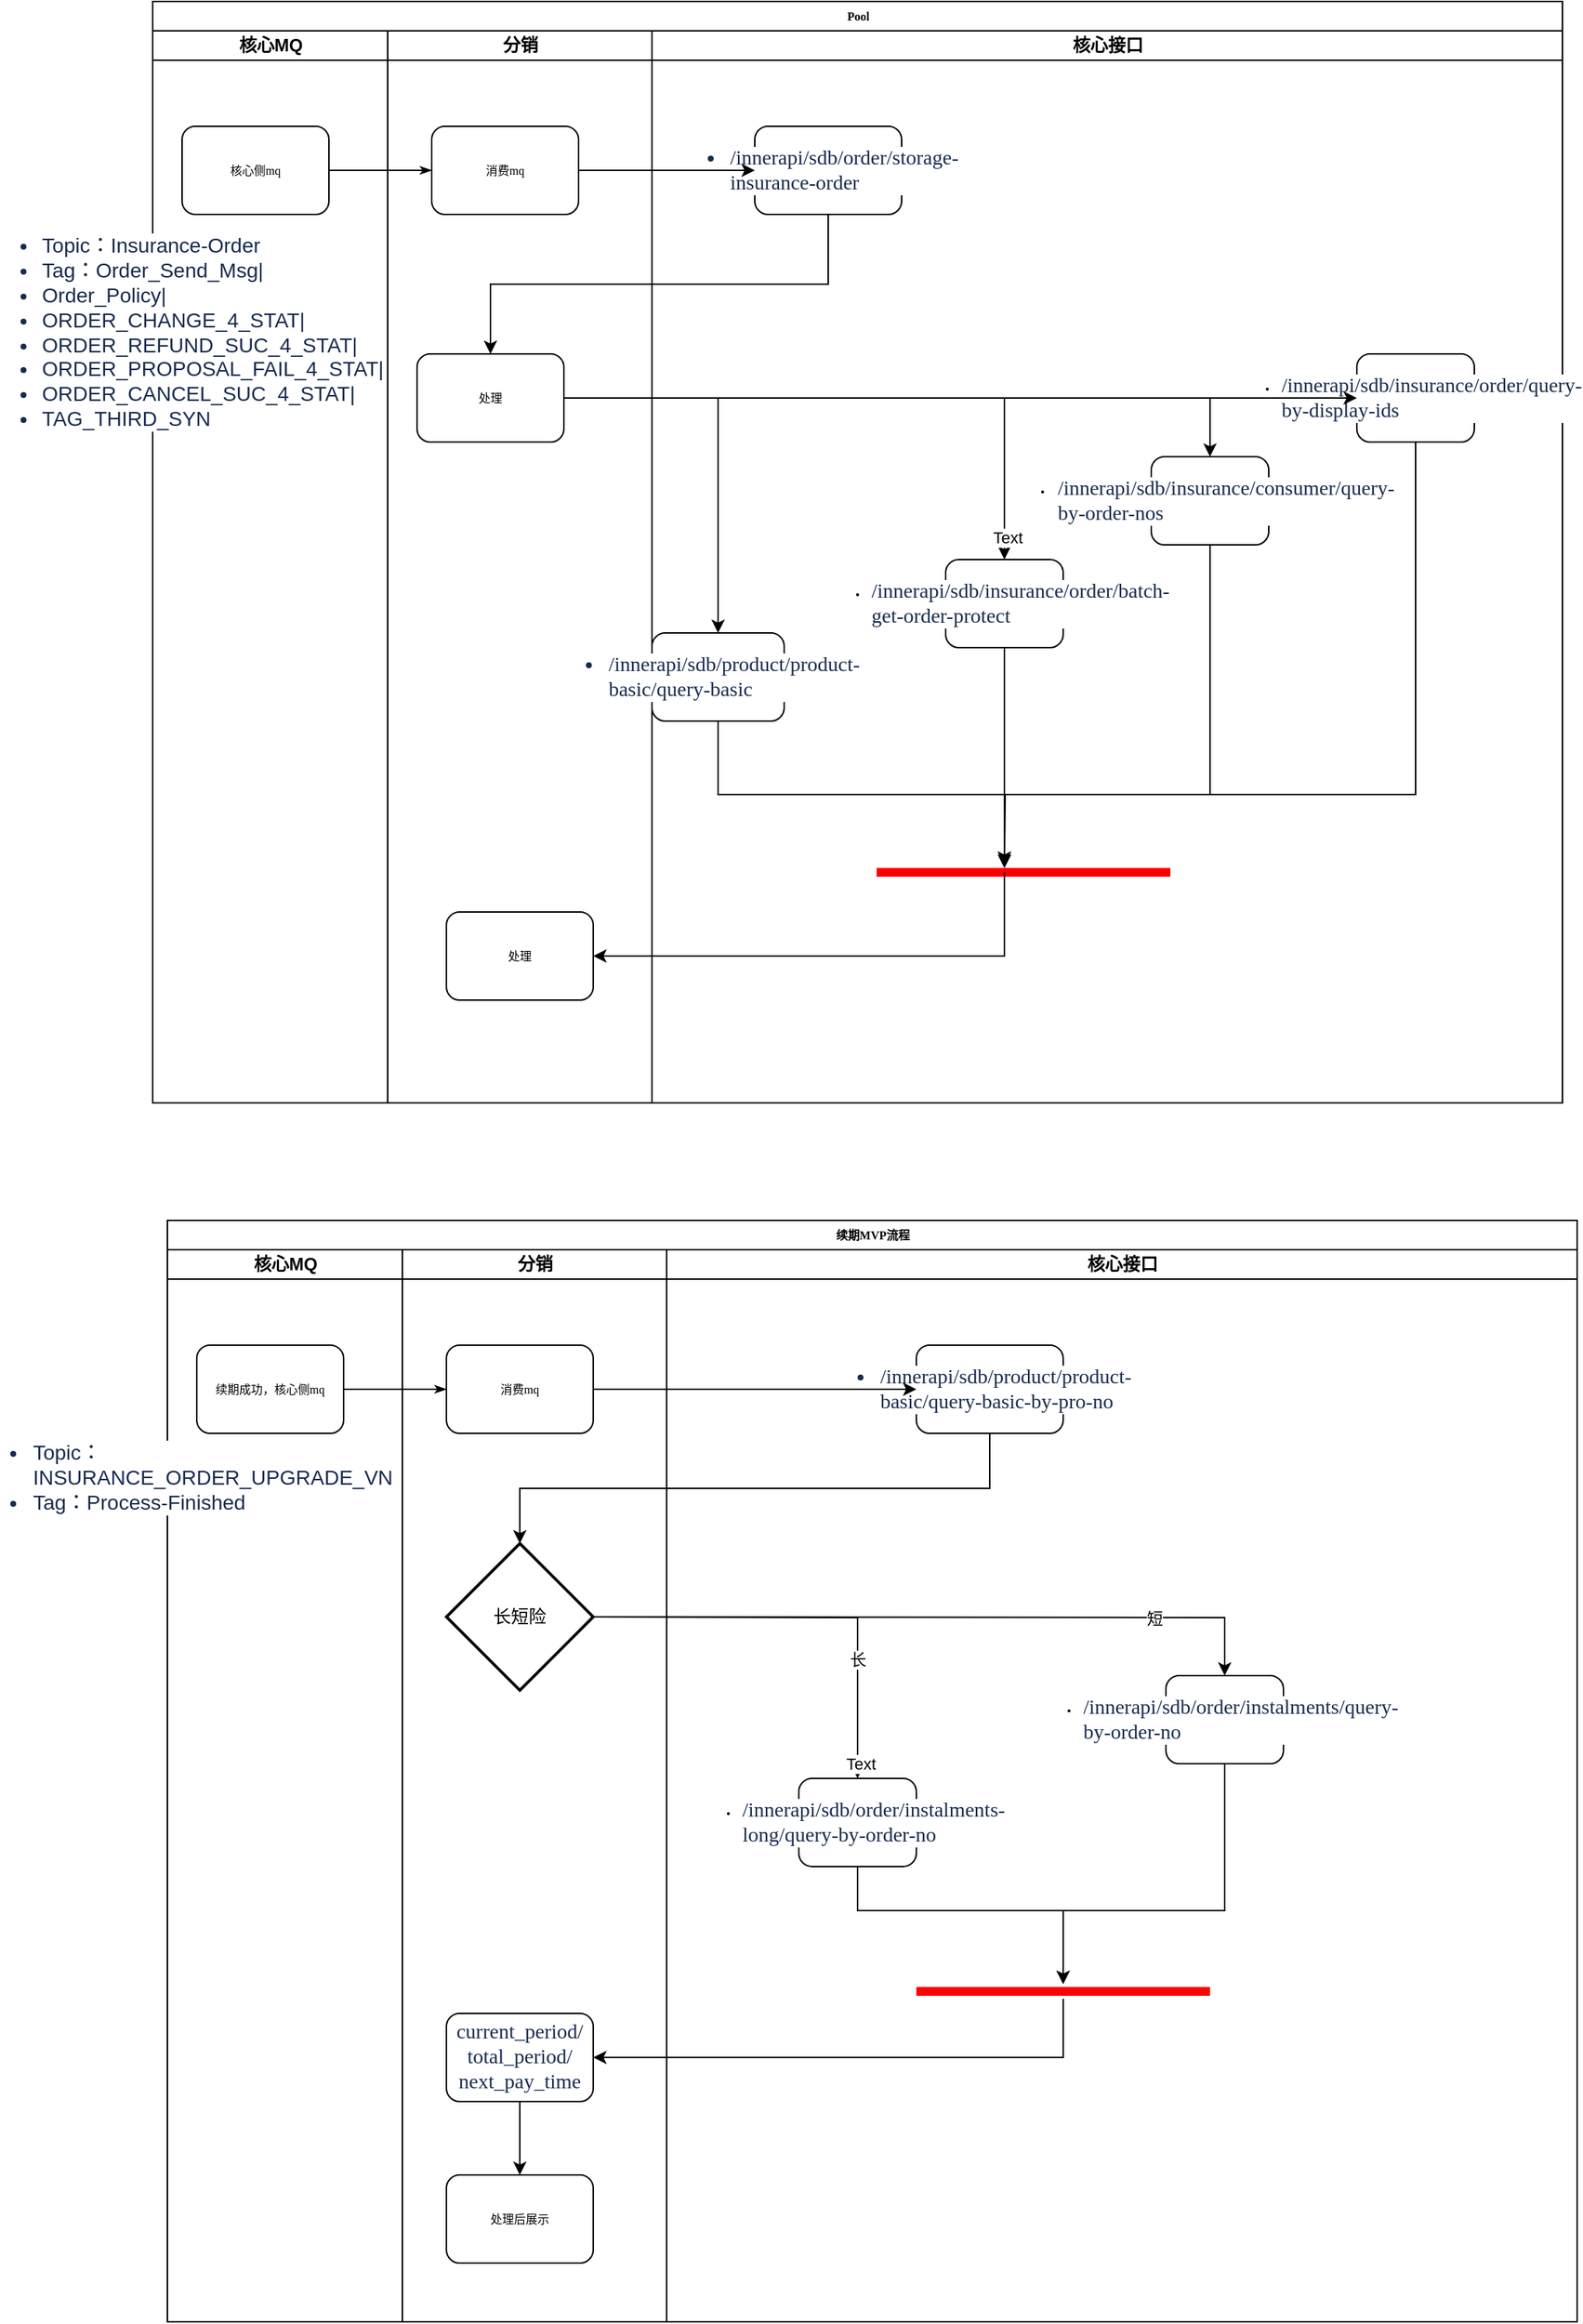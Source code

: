 <mxfile version="14.0.0" type="github">
  <diagram name="Page-1" id="74e2e168-ea6b-b213-b513-2b3c1d86103e">
    <mxGraphModel dx="1186" dy="796" grid="1" gridSize="10" guides="1" tooltips="1" connect="1" arrows="1" fold="1" page="1" pageScale="1" pageWidth="4681" pageHeight="3300" background="#ffffff" math="0" shadow="0">
      <root>
        <mxCell id="0" />
        <mxCell id="1" parent="0" />
        <mxCell id="77e6c97f196da883-1" value="Pool" style="swimlane;html=1;childLayout=stackLayout;startSize=20;rounded=0;shadow=0;labelBackgroundColor=none;strokeWidth=1;fontFamily=Verdana;fontSize=8;align=center;" parent="1" vertex="1">
          <mxGeometry x="110" y="30" width="960" height="750" as="geometry" />
        </mxCell>
        <mxCell id="77e6c97f196da883-26" style="edgeStyle=orthogonalEdgeStyle;rounded=1;html=1;labelBackgroundColor=none;startArrow=none;startFill=0;startSize=5;endArrow=classicThin;endFill=1;endSize=5;jettySize=auto;orthogonalLoop=1;strokeWidth=1;fontFamily=Verdana;fontSize=8" parent="77e6c97f196da883-1" source="77e6c97f196da883-8" target="77e6c97f196da883-11" edge="1">
          <mxGeometry relative="1" as="geometry" />
        </mxCell>
        <mxCell id="77e6c97f196da883-2" value="核心MQ" style="swimlane;html=1;startSize=20;" parent="77e6c97f196da883-1" vertex="1">
          <mxGeometry y="20" width="160" height="730" as="geometry" />
        </mxCell>
        <mxCell id="77e6c97f196da883-8" value="核心侧mq" style="rounded=1;whiteSpace=wrap;html=1;shadow=0;labelBackgroundColor=none;strokeWidth=1;fontFamily=Verdana;fontSize=8;align=center;" parent="77e6c97f196da883-2" vertex="1">
          <mxGeometry x="20" y="65" width="100" height="60" as="geometry" />
        </mxCell>
        <mxCell id="O-l_sm4ZfwvqnB8lSbnm-1" value="&lt;ul style=&quot;margin: 0px ; padding-left: 22px ; color: rgb(23 , 43 , 77) ; font-family: , , &amp;#34;segoe ui&amp;#34; , &amp;#34;roboto&amp;#34; , &amp;#34;oxygen&amp;#34; , &amp;#34;ubuntu&amp;#34; , &amp;#34;fira sans&amp;#34; , &amp;#34;droid sans&amp;#34; , &amp;#34;helvetica neue&amp;#34; , sans-serif ; font-size: 14px ; text-align: left ; background-color: rgb(255 , 255 , 255)&quot;&gt;&lt;li&gt;Topic：Insurance-Order&lt;/li&gt;&lt;li&gt;Tag：Order_Send_Msg|&lt;/li&gt;&lt;li&gt;Order_Policy|&lt;/li&gt;&lt;li&gt;ORDER_CHANGE_4_STAT|&lt;/li&gt;&lt;li&gt;ORDER_REFUND_SUC_4_STAT|&lt;/li&gt;&lt;li&gt;ORDER_PROPOSAL_FAIL_4_STAT|&lt;/li&gt;&lt;li&gt;ORDER_CANCEL_SUC_4_STAT|&lt;/li&gt;&lt;li&gt;TAG_THIRD_SYN&lt;/li&gt;&lt;/ul&gt;" style="text;html=1;strokeColor=none;fillColor=none;align=center;verticalAlign=middle;whiteSpace=wrap;rounded=0;" vertex="1" parent="77e6c97f196da883-2">
          <mxGeometry x="10" y="180" width="40" height="50" as="geometry" />
        </mxCell>
        <mxCell id="77e6c97f196da883-3" value="分销" style="swimlane;html=1;startSize=20;" parent="77e6c97f196da883-1" vertex="1">
          <mxGeometry x="160" y="20" width="180" height="730" as="geometry" />
        </mxCell>
        <mxCell id="77e6c97f196da883-11" value="消费mq" style="rounded=1;whiteSpace=wrap;html=1;shadow=0;labelBackgroundColor=none;strokeWidth=1;fontFamily=Verdana;fontSize=8;align=center;" parent="77e6c97f196da883-3" vertex="1">
          <mxGeometry x="30" y="65" width="100" height="60" as="geometry" />
        </mxCell>
        <mxCell id="O-l_sm4ZfwvqnB8lSbnm-6" value="处理" style="rounded=1;whiteSpace=wrap;html=1;shadow=0;labelBackgroundColor=none;strokeWidth=1;fontFamily=Verdana;fontSize=8;align=center;" vertex="1" parent="77e6c97f196da883-3">
          <mxGeometry x="20" y="220" width="100" height="60" as="geometry" />
        </mxCell>
        <mxCell id="77e6c97f196da883-10" value="处理" style="rounded=1;whiteSpace=wrap;html=1;shadow=0;labelBackgroundColor=none;strokeWidth=1;fontFamily=Verdana;fontSize=8;align=center;" parent="77e6c97f196da883-3" vertex="1">
          <mxGeometry x="40" y="600" width="100" height="60" as="geometry" />
        </mxCell>
        <mxCell id="SKACs1SVIkFcnYXAgBuO-1" value="核心接口" style="swimlane;html=1;startSize=20;" parent="77e6c97f196da883-1" vertex="1">
          <mxGeometry x="340" y="20" width="620" height="730" as="geometry" />
        </mxCell>
        <mxCell id="SKACs1SVIkFcnYXAgBuO-2" value="&lt;ul style=&quot;text-align: left ; margin: 0px ; padding-left: 22px ; color: rgb(23 , 43 , 77) ; font-family: , , &amp;#34;segoe ui&amp;#34; , &amp;#34;roboto&amp;#34; , &amp;#34;oxygen&amp;#34; , &amp;#34;ubuntu&amp;#34; , &amp;#34;fira sans&amp;#34; , &amp;#34;droid sans&amp;#34; , &amp;#34;helvetica neue&amp;#34; , sans-serif ; font-size: 14px ; background-color: rgb(255 , 255 , 255)&quot;&gt;&lt;li&gt;/innerapi/sdb/order/storage-insurance-order&lt;/li&gt;&lt;/ul&gt;" style="rounded=1;whiteSpace=wrap;html=1;shadow=0;labelBackgroundColor=none;strokeWidth=1;fontFamily=Verdana;fontSize=8;align=center;" parent="SKACs1SVIkFcnYXAgBuO-1" vertex="1">
          <mxGeometry x="70" y="65" width="100" height="60" as="geometry" />
        </mxCell>
        <mxCell id="O-l_sm4ZfwvqnB8lSbnm-11" value="&lt;ul style=&quot;text-align: left ; margin: 0px ; padding-left: 22px ; background-color: rgb(255 , 255 , 255)&quot;&gt;&lt;li&gt;&lt;span style=&quot;font-size: 14px ; color: rgb(23 , 43 , 77)&quot;&gt;/innerapi/sdb/insurance/order/query-by-display-ids&lt;/span&gt;&lt;br&gt;&lt;/li&gt;&lt;/ul&gt;" style="rounded=1;whiteSpace=wrap;html=1;shadow=0;labelBackgroundColor=none;strokeWidth=1;fontFamily=Verdana;fontSize=8;align=center;" vertex="1" parent="SKACs1SVIkFcnYXAgBuO-1">
          <mxGeometry x="480" y="220" width="80" height="60" as="geometry" />
        </mxCell>
        <mxCell id="O-l_sm4ZfwvqnB8lSbnm-80" style="edgeStyle=orthogonalEdgeStyle;rounded=0;orthogonalLoop=1;jettySize=auto;html=1;exitX=0.5;exitY=1;exitDx=0;exitDy=0;" edge="1" parent="SKACs1SVIkFcnYXAgBuO-1" source="O-l_sm4ZfwvqnB8lSbnm-27" target="O-l_sm4ZfwvqnB8lSbnm-71">
          <mxGeometry relative="1" as="geometry">
            <Array as="points">
              <mxPoint x="380" y="520" />
              <mxPoint x="240" y="520" />
            </Array>
          </mxGeometry>
        </mxCell>
        <mxCell id="O-l_sm4ZfwvqnB8lSbnm-27" value="&lt;ul style=&quot;text-align: left ; margin: 0px ; padding-left: 22px ; background-color: rgb(255 , 255 , 255)&quot;&gt;&lt;li&gt;&lt;span style=&quot;font-size: 14px ; color: rgb(23 , 43 , 77)&quot;&gt;/innerapi/sdb/insurance/consumer/query-by-order-nos&lt;/span&gt;&lt;/li&gt;&lt;/ul&gt;" style="rounded=1;whiteSpace=wrap;html=1;shadow=0;labelBackgroundColor=none;strokeWidth=1;fontFamily=Verdana;fontSize=8;align=center;" vertex="1" parent="SKACs1SVIkFcnYXAgBuO-1">
          <mxGeometry x="340" y="290" width="80" height="60" as="geometry" />
        </mxCell>
        <mxCell id="O-l_sm4ZfwvqnB8lSbnm-78" style="edgeStyle=orthogonalEdgeStyle;rounded=0;orthogonalLoop=1;jettySize=auto;html=1;exitX=0.5;exitY=1;exitDx=0;exitDy=0;" edge="1" parent="SKACs1SVIkFcnYXAgBuO-1" source="O-l_sm4ZfwvqnB8lSbnm-44">
          <mxGeometry relative="1" as="geometry">
            <mxPoint x="240" y="570" as="targetPoint" />
          </mxGeometry>
        </mxCell>
        <mxCell id="O-l_sm4ZfwvqnB8lSbnm-44" value="&lt;ul style=&quot;text-align: left ; margin: 0px ; padding-left: 22px ; color: rgb(23 , 43 , 77) ; font-family: , , &amp;#34;segoe ui&amp;#34; , &amp;#34;roboto&amp;#34; , &amp;#34;oxygen&amp;#34; , &amp;#34;ubuntu&amp;#34; , &amp;#34;fira sans&amp;#34; , &amp;#34;droid sans&amp;#34; , &amp;#34;helvetica neue&amp;#34; , sans-serif ; font-size: 14px ; background-color: rgb(255 , 255 , 255)&quot;&gt;&lt;li&gt;/innerapi/sdb/product/product-basic/query-basic&lt;/li&gt;&lt;/ul&gt;" style="rounded=1;whiteSpace=wrap;html=1;shadow=0;labelBackgroundColor=none;strokeWidth=1;fontFamily=Verdana;fontSize=8;align=center;" vertex="1" parent="SKACs1SVIkFcnYXAgBuO-1">
          <mxGeometry y="410" width="90" height="60" as="geometry" />
        </mxCell>
        <mxCell id="O-l_sm4ZfwvqnB8lSbnm-63" value="&lt;ul style=&quot;text-align: left ; margin: 0px ; padding-left: 22px ; background-color: rgb(255 , 255 , 255)&quot;&gt;&lt;li&gt;&lt;span style=&quot;font-size: 14px ; color: rgb(23 , 43 , 77)&quot;&gt;/innerapi/sdb/insurance/order/batch-get-order-protect&lt;/span&gt;&lt;/li&gt;&lt;/ul&gt;" style="rounded=1;whiteSpace=wrap;html=1;shadow=0;labelBackgroundColor=none;strokeWidth=1;fontFamily=Verdana;fontSize=8;align=center;" vertex="1" parent="SKACs1SVIkFcnYXAgBuO-1">
          <mxGeometry x="200" y="360" width="80" height="60" as="geometry" />
        </mxCell>
        <mxCell id="O-l_sm4ZfwvqnB8lSbnm-71" value="" style="shape=line;html=1;strokeWidth=6;strokeColor=#ff0000;" vertex="1" parent="SKACs1SVIkFcnYXAgBuO-1">
          <mxGeometry x="153" y="568" width="200" height="10" as="geometry" />
        </mxCell>
        <mxCell id="O-l_sm4ZfwvqnB8lSbnm-79" style="edgeStyle=orthogonalEdgeStyle;rounded=0;orthogonalLoop=1;jettySize=auto;html=1;exitX=0.5;exitY=1;exitDx=0;exitDy=0;" edge="1" parent="SKACs1SVIkFcnYXAgBuO-1" source="O-l_sm4ZfwvqnB8lSbnm-63" target="O-l_sm4ZfwvqnB8lSbnm-71">
          <mxGeometry relative="1" as="geometry">
            <mxPoint x="270" y="540" as="targetPoint" />
            <Array as="points">
              <mxPoint x="240" y="550" />
              <mxPoint x="240" y="550" />
            </Array>
          </mxGeometry>
        </mxCell>
        <mxCell id="O-l_sm4ZfwvqnB8lSbnm-7" style="edgeStyle=orthogonalEdgeStyle;rounded=0;orthogonalLoop=1;jettySize=auto;html=1;" edge="1" parent="77e6c97f196da883-1" source="77e6c97f196da883-11" target="SKACs1SVIkFcnYXAgBuO-2">
          <mxGeometry relative="1" as="geometry" />
        </mxCell>
        <mxCell id="O-l_sm4ZfwvqnB8lSbnm-10" style="edgeStyle=orthogonalEdgeStyle;rounded=0;orthogonalLoop=1;jettySize=auto;html=1;exitX=0.5;exitY=1;exitDx=0;exitDy=0;" edge="1" parent="77e6c97f196da883-1" source="SKACs1SVIkFcnYXAgBuO-2" target="O-l_sm4ZfwvqnB8lSbnm-6">
          <mxGeometry relative="1" as="geometry" />
        </mxCell>
        <mxCell id="O-l_sm4ZfwvqnB8lSbnm-66" style="edgeStyle=orthogonalEdgeStyle;rounded=0;orthogonalLoop=1;jettySize=auto;html=1;" edge="1" parent="77e6c97f196da883-1" source="O-l_sm4ZfwvqnB8lSbnm-6" target="O-l_sm4ZfwvqnB8lSbnm-11">
          <mxGeometry relative="1" as="geometry" />
        </mxCell>
        <mxCell id="O-l_sm4ZfwvqnB8lSbnm-72" style="edgeStyle=orthogonalEdgeStyle;rounded=0;orthogonalLoop=1;jettySize=auto;html=1;" edge="1" parent="77e6c97f196da883-1" source="O-l_sm4ZfwvqnB8lSbnm-6" target="O-l_sm4ZfwvqnB8lSbnm-27">
          <mxGeometry relative="1" as="geometry" />
        </mxCell>
        <mxCell id="O-l_sm4ZfwvqnB8lSbnm-73" style="edgeStyle=orthogonalEdgeStyle;rounded=0;orthogonalLoop=1;jettySize=auto;html=1;entryX=0.5;entryY=0;entryDx=0;entryDy=0;" edge="1" parent="77e6c97f196da883-1" source="O-l_sm4ZfwvqnB8lSbnm-6" target="O-l_sm4ZfwvqnB8lSbnm-44">
          <mxGeometry relative="1" as="geometry" />
        </mxCell>
        <mxCell id="O-l_sm4ZfwvqnB8lSbnm-75" style="edgeStyle=orthogonalEdgeStyle;rounded=0;orthogonalLoop=1;jettySize=auto;html=1;exitX=1;exitY=0.5;exitDx=0;exitDy=0;" edge="1" parent="77e6c97f196da883-1" source="O-l_sm4ZfwvqnB8lSbnm-6" target="O-l_sm4ZfwvqnB8lSbnm-63">
          <mxGeometry relative="1" as="geometry" />
        </mxCell>
        <mxCell id="O-l_sm4ZfwvqnB8lSbnm-84" value="Text" style="edgeLabel;html=1;align=center;verticalAlign=middle;resizable=0;points=[];" vertex="1" connectable="0" parent="O-l_sm4ZfwvqnB8lSbnm-75">
          <mxGeometry x="0.927" y="2" relative="1" as="geometry">
            <mxPoint as="offset" />
          </mxGeometry>
        </mxCell>
        <mxCell id="O-l_sm4ZfwvqnB8lSbnm-83" style="edgeStyle=orthogonalEdgeStyle;rounded=0;orthogonalLoop=1;jettySize=auto;html=1;entryX=1;entryY=0.5;entryDx=0;entryDy=0;exitX=0.435;exitY=0.5;exitDx=0;exitDy=0;exitPerimeter=0;" edge="1" parent="77e6c97f196da883-1" source="O-l_sm4ZfwvqnB8lSbnm-71" target="77e6c97f196da883-10">
          <mxGeometry relative="1" as="geometry">
            <Array as="points">
              <mxPoint x="580" y="650" />
            </Array>
          </mxGeometry>
        </mxCell>
        <mxCell id="O-l_sm4ZfwvqnB8lSbnm-81" style="edgeStyle=orthogonalEdgeStyle;rounded=0;orthogonalLoop=1;jettySize=auto;html=1;exitX=0.5;exitY=1;exitDx=0;exitDy=0;" edge="1" parent="1" source="O-l_sm4ZfwvqnB8lSbnm-11">
          <mxGeometry relative="1" as="geometry">
            <mxPoint x="690" y="620" as="targetPoint" />
            <Array as="points">
              <mxPoint x="970" y="570" />
              <mxPoint x="690" y="570" />
              <mxPoint x="690" y="620" />
            </Array>
          </mxGeometry>
        </mxCell>
        <mxCell id="O-l_sm4ZfwvqnB8lSbnm-85" value="续期MVP流程" style="swimlane;html=1;childLayout=stackLayout;startSize=20;rounded=0;shadow=0;labelBackgroundColor=none;strokeWidth=1;fontFamily=Verdana;fontSize=8;align=center;" vertex="1" parent="1">
          <mxGeometry x="120" y="860" width="960" height="750" as="geometry" />
        </mxCell>
        <mxCell id="O-l_sm4ZfwvqnB8lSbnm-86" style="edgeStyle=orthogonalEdgeStyle;rounded=1;html=1;labelBackgroundColor=none;startArrow=none;startFill=0;startSize=5;endArrow=classicThin;endFill=1;endSize=5;jettySize=auto;orthogonalLoop=1;strokeWidth=1;fontFamily=Verdana;fontSize=8" edge="1" parent="O-l_sm4ZfwvqnB8lSbnm-85" source="O-l_sm4ZfwvqnB8lSbnm-88" target="O-l_sm4ZfwvqnB8lSbnm-91">
          <mxGeometry relative="1" as="geometry" />
        </mxCell>
        <mxCell id="O-l_sm4ZfwvqnB8lSbnm-87" value="核心MQ" style="swimlane;html=1;startSize=20;" vertex="1" parent="O-l_sm4ZfwvqnB8lSbnm-85">
          <mxGeometry y="20" width="160" height="730" as="geometry" />
        </mxCell>
        <mxCell id="O-l_sm4ZfwvqnB8lSbnm-88" value="续期成功，核心侧mq" style="rounded=1;whiteSpace=wrap;html=1;shadow=0;labelBackgroundColor=none;strokeWidth=1;fontFamily=Verdana;fontSize=8;align=center;" vertex="1" parent="O-l_sm4ZfwvqnB8lSbnm-87">
          <mxGeometry x="20" y="65" width="100" height="60" as="geometry" />
        </mxCell>
        <mxCell id="O-l_sm4ZfwvqnB8lSbnm-89" value="&lt;ul style=&quot;margin: 0px ; padding-left: 22px ; color: rgb(23 , 43 , 77) ; font-family: , , &amp;#34;segoe ui&amp;#34; , &amp;#34;roboto&amp;#34; , &amp;#34;oxygen&amp;#34; , &amp;#34;ubuntu&amp;#34; , &amp;#34;fira sans&amp;#34; , &amp;#34;droid sans&amp;#34; , &amp;#34;helvetica neue&amp;#34; , sans-serif ; font-size: 14px ; text-align: left ; background-color: rgb(255 , 255 , 255)&quot;&gt;&lt;li&gt;Topic：INSURANCE_ORDER_UPGRADE_VN&lt;/li&gt;&lt;li&gt;Tag：Process-Finished&lt;/li&gt;&lt;/ul&gt;" style="text;html=1;strokeColor=none;fillColor=none;align=center;verticalAlign=middle;whiteSpace=wrap;rounded=0;" vertex="1" parent="O-l_sm4ZfwvqnB8lSbnm-87">
          <mxGeometry y="130" width="40" height="50" as="geometry" />
        </mxCell>
        <mxCell id="O-l_sm4ZfwvqnB8lSbnm-90" value="分销" style="swimlane;html=1;startSize=20;" vertex="1" parent="O-l_sm4ZfwvqnB8lSbnm-85">
          <mxGeometry x="160" y="20" width="180" height="730" as="geometry" />
        </mxCell>
        <mxCell id="O-l_sm4ZfwvqnB8lSbnm-91" value="消费mq" style="rounded=1;whiteSpace=wrap;html=1;shadow=0;labelBackgroundColor=none;strokeWidth=1;fontFamily=Verdana;fontSize=8;align=center;" vertex="1" parent="O-l_sm4ZfwvqnB8lSbnm-90">
          <mxGeometry x="30" y="65" width="100" height="60" as="geometry" />
        </mxCell>
        <mxCell id="O-l_sm4ZfwvqnB8lSbnm-118" style="edgeStyle=orthogonalEdgeStyle;rounded=0;orthogonalLoop=1;jettySize=auto;html=1;exitX=0.5;exitY=1;exitDx=0;exitDy=0;entryX=0.5;entryY=0;entryDx=0;entryDy=0;" edge="1" parent="O-l_sm4ZfwvqnB8lSbnm-90" source="O-l_sm4ZfwvqnB8lSbnm-93" target="O-l_sm4ZfwvqnB8lSbnm-117">
          <mxGeometry relative="1" as="geometry" />
        </mxCell>
        <mxCell id="O-l_sm4ZfwvqnB8lSbnm-93" value="&lt;span style=&quot;color: rgb(23 , 43 , 77) ; font-family: , , &amp;#34;segoe ui&amp;#34; , &amp;#34;roboto&amp;#34; , &amp;#34;oxygen&amp;#34; , &amp;#34;ubuntu&amp;#34; , &amp;#34;fira sans&amp;#34; , &amp;#34;droid sans&amp;#34; , &amp;#34;helvetica neue&amp;#34; , sans-serif ; font-size: 14px ; text-align: left ; background-color: rgb(255 , 255 , 255)&quot;&gt;current_period/&lt;br&gt;total_period/&lt;br&gt;next_pay_time&lt;br&gt;&lt;/span&gt;" style="rounded=1;whiteSpace=wrap;html=1;shadow=0;labelBackgroundColor=none;strokeWidth=1;fontFamily=Verdana;fontSize=8;align=center;" vertex="1" parent="O-l_sm4ZfwvqnB8lSbnm-90">
          <mxGeometry x="30" y="520" width="100" height="60" as="geometry" />
        </mxCell>
        <mxCell id="O-l_sm4ZfwvqnB8lSbnm-113" value="长短险" style="strokeWidth=2;html=1;shape=mxgraph.flowchart.decision;whiteSpace=wrap;" vertex="1" parent="O-l_sm4ZfwvqnB8lSbnm-90">
          <mxGeometry x="30" y="200" width="100" height="100" as="geometry" />
        </mxCell>
        <mxCell id="O-l_sm4ZfwvqnB8lSbnm-117" value="处理后展示" style="rounded=1;whiteSpace=wrap;html=1;shadow=0;labelBackgroundColor=none;strokeWidth=1;fontFamily=Verdana;fontSize=8;align=center;" vertex="1" parent="O-l_sm4ZfwvqnB8lSbnm-90">
          <mxGeometry x="30" y="630" width="100" height="60" as="geometry" />
        </mxCell>
        <mxCell id="O-l_sm4ZfwvqnB8lSbnm-94" value="核心接口" style="swimlane;html=1;startSize=20;" vertex="1" parent="O-l_sm4ZfwvqnB8lSbnm-85">
          <mxGeometry x="340" y="20" width="620" height="730" as="geometry" />
        </mxCell>
        <mxCell id="O-l_sm4ZfwvqnB8lSbnm-95" value="&lt;ul style=&quot;text-align: left ; margin: 0px ; padding-left: 22px ; color: rgb(23 , 43 , 77) ; font-family: , , &amp;#34;segoe ui&amp;#34; , &amp;#34;roboto&amp;#34; , &amp;#34;oxygen&amp;#34; , &amp;#34;ubuntu&amp;#34; , &amp;#34;fira sans&amp;#34; , &amp;#34;droid sans&amp;#34; , &amp;#34;helvetica neue&amp;#34; , sans-serif ; font-size: 14px ; background-color: rgb(255 , 255 , 255)&quot;&gt;&lt;li&gt;&lt;span style=&quot;font-family: , , &amp;#34;segoe ui&amp;#34; , &amp;#34;roboto&amp;#34; , &amp;#34;oxygen&amp;#34; , &amp;#34;ubuntu&amp;#34; , &amp;#34;fira sans&amp;#34; , &amp;#34;droid sans&amp;#34; , &amp;#34;helvetica neue&amp;#34; , sans-serif&quot;&gt;/innerapi/sdb/product/product-basic/query-basic-by-pro-no&lt;/span&gt;&lt;br&gt;&lt;/li&gt;&lt;/ul&gt;" style="rounded=1;whiteSpace=wrap;html=1;shadow=0;labelBackgroundColor=none;strokeWidth=1;fontFamily=Verdana;fontSize=8;align=center;" vertex="1" parent="O-l_sm4ZfwvqnB8lSbnm-94">
          <mxGeometry x="170" y="65" width="100" height="60" as="geometry" />
        </mxCell>
        <mxCell id="O-l_sm4ZfwvqnB8lSbnm-97" style="edgeStyle=orthogonalEdgeStyle;rounded=0;orthogonalLoop=1;jettySize=auto;html=1;exitX=0.5;exitY=1;exitDx=0;exitDy=0;" edge="1" parent="O-l_sm4ZfwvqnB8lSbnm-94" source="O-l_sm4ZfwvqnB8lSbnm-98" target="O-l_sm4ZfwvqnB8lSbnm-102">
          <mxGeometry relative="1" as="geometry">
            <Array as="points">
              <mxPoint x="380" y="450" />
              <mxPoint x="270" y="450" />
            </Array>
          </mxGeometry>
        </mxCell>
        <mxCell id="O-l_sm4ZfwvqnB8lSbnm-98" value="&lt;ul style=&quot;text-align: left ; margin: 0px ; padding-left: 22px ; background-color: rgb(255 , 255 , 255)&quot;&gt;&lt;li&gt;&lt;span style=&quot;color: rgb(23 , 43 , 77) ; font-family: , , &amp;#34;segoe ui&amp;#34; , &amp;#34;roboto&amp;#34; , &amp;#34;oxygen&amp;#34; , &amp;#34;ubuntu&amp;#34; , &amp;#34;fira sans&amp;#34; , &amp;#34;droid sans&amp;#34; , &amp;#34;helvetica neue&amp;#34; , sans-serif ; font-size: 14px&quot;&gt;/innerapi/sdb/order/instalments/query-by-order-no&lt;/span&gt;&lt;br&gt;&lt;/li&gt;&lt;/ul&gt;" style="rounded=1;whiteSpace=wrap;html=1;shadow=0;labelBackgroundColor=none;strokeWidth=1;fontFamily=Verdana;fontSize=8;align=center;" vertex="1" parent="O-l_sm4ZfwvqnB8lSbnm-94">
          <mxGeometry x="340" y="290" width="80" height="60" as="geometry" />
        </mxCell>
        <mxCell id="O-l_sm4ZfwvqnB8lSbnm-101" value="&lt;ul style=&quot;text-align: left ; margin: 0px ; padding-left: 22px ; background-color: rgb(255 , 255 , 255)&quot;&gt;&lt;li&gt;&lt;span style=&quot;color: rgb(23 , 43 , 77) ; font-family: , , &amp;#34;segoe ui&amp;#34; , &amp;#34;roboto&amp;#34; , &amp;#34;oxygen&amp;#34; , &amp;#34;ubuntu&amp;#34; , &amp;#34;fira sans&amp;#34; , &amp;#34;droid sans&amp;#34; , &amp;#34;helvetica neue&amp;#34; , sans-serif ; font-size: 14px&quot;&gt;/innerapi/sdb/order/instalments-long/query-by-order-no&lt;/span&gt;&lt;br&gt;&lt;/li&gt;&lt;/ul&gt;" style="rounded=1;whiteSpace=wrap;html=1;shadow=0;labelBackgroundColor=none;strokeWidth=1;fontFamily=Verdana;fontSize=8;align=center;" vertex="1" parent="O-l_sm4ZfwvqnB8lSbnm-94">
          <mxGeometry x="90" y="360" width="80" height="60" as="geometry" />
        </mxCell>
        <mxCell id="O-l_sm4ZfwvqnB8lSbnm-102" value="" style="shape=line;html=1;strokeWidth=6;strokeColor=#ff0000;" vertex="1" parent="O-l_sm4ZfwvqnB8lSbnm-94">
          <mxGeometry x="170" y="500" width="200" height="10" as="geometry" />
        </mxCell>
        <mxCell id="O-l_sm4ZfwvqnB8lSbnm-103" style="edgeStyle=orthogonalEdgeStyle;rounded=0;orthogonalLoop=1;jettySize=auto;html=1;exitX=0.5;exitY=1;exitDx=0;exitDy=0;" edge="1" parent="O-l_sm4ZfwvqnB8lSbnm-94" source="O-l_sm4ZfwvqnB8lSbnm-101" target="O-l_sm4ZfwvqnB8lSbnm-102">
          <mxGeometry relative="1" as="geometry">
            <mxPoint x="270" y="540" as="targetPoint" />
            <Array as="points">
              <mxPoint x="130" y="450" />
              <mxPoint x="270" y="450" />
            </Array>
          </mxGeometry>
        </mxCell>
        <mxCell id="O-l_sm4ZfwvqnB8lSbnm-104" style="edgeStyle=orthogonalEdgeStyle;rounded=0;orthogonalLoop=1;jettySize=auto;html=1;" edge="1" parent="O-l_sm4ZfwvqnB8lSbnm-85" source="O-l_sm4ZfwvqnB8lSbnm-91" target="O-l_sm4ZfwvqnB8lSbnm-95">
          <mxGeometry relative="1" as="geometry" />
        </mxCell>
        <mxCell id="O-l_sm4ZfwvqnB8lSbnm-105" style="edgeStyle=orthogonalEdgeStyle;rounded=0;orthogonalLoop=1;jettySize=auto;html=1;exitX=0.5;exitY=1;exitDx=0;exitDy=0;entryX=0.5;entryY=0;entryDx=0;entryDy=0;entryPerimeter=0;" edge="1" parent="O-l_sm4ZfwvqnB8lSbnm-85" source="O-l_sm4ZfwvqnB8lSbnm-95" target="O-l_sm4ZfwvqnB8lSbnm-113">
          <mxGeometry relative="1" as="geometry">
            <mxPoint x="230" y="240.0" as="targetPoint" />
          </mxGeometry>
        </mxCell>
        <mxCell id="O-l_sm4ZfwvqnB8lSbnm-107" style="edgeStyle=orthogonalEdgeStyle;rounded=0;orthogonalLoop=1;jettySize=auto;html=1;" edge="1" parent="O-l_sm4ZfwvqnB8lSbnm-85" target="O-l_sm4ZfwvqnB8lSbnm-98">
          <mxGeometry relative="1" as="geometry">
            <mxPoint x="290" y="270" as="sourcePoint" />
          </mxGeometry>
        </mxCell>
        <mxCell id="O-l_sm4ZfwvqnB8lSbnm-115" value="短" style="edgeLabel;html=1;align=center;verticalAlign=middle;resizable=0;points=[];" vertex="1" connectable="0" parent="O-l_sm4ZfwvqnB8lSbnm-107">
          <mxGeometry x="0.626" relative="1" as="geometry">
            <mxPoint as="offset" />
          </mxGeometry>
        </mxCell>
        <mxCell id="O-l_sm4ZfwvqnB8lSbnm-109" style="edgeStyle=orthogonalEdgeStyle;rounded=0;orthogonalLoop=1;jettySize=auto;html=1;" edge="1" parent="O-l_sm4ZfwvqnB8lSbnm-85" target="O-l_sm4ZfwvqnB8lSbnm-101">
          <mxGeometry relative="1" as="geometry">
            <mxPoint x="290" y="270" as="sourcePoint" />
          </mxGeometry>
        </mxCell>
        <mxCell id="O-l_sm4ZfwvqnB8lSbnm-110" value="Text" style="edgeLabel;html=1;align=center;verticalAlign=middle;resizable=0;points=[];" vertex="1" connectable="0" parent="O-l_sm4ZfwvqnB8lSbnm-109">
          <mxGeometry x="0.927" y="2" relative="1" as="geometry">
            <mxPoint as="offset" />
          </mxGeometry>
        </mxCell>
        <mxCell id="O-l_sm4ZfwvqnB8lSbnm-114" value="长" style="edgeLabel;html=1;align=center;verticalAlign=middle;resizable=0;points=[];" vertex="1" connectable="0" parent="O-l_sm4ZfwvqnB8lSbnm-109">
          <mxGeometry x="0.439" relative="1" as="geometry">
            <mxPoint as="offset" />
          </mxGeometry>
        </mxCell>
        <mxCell id="O-l_sm4ZfwvqnB8lSbnm-111" style="edgeStyle=orthogonalEdgeStyle;rounded=0;orthogonalLoop=1;jettySize=auto;html=1;entryX=1;entryY=0.5;entryDx=0;entryDy=0;" edge="1" parent="O-l_sm4ZfwvqnB8lSbnm-85" source="O-l_sm4ZfwvqnB8lSbnm-102" target="O-l_sm4ZfwvqnB8lSbnm-93">
          <mxGeometry relative="1" as="geometry">
            <Array as="points">
              <mxPoint x="610" y="570" />
            </Array>
          </mxGeometry>
        </mxCell>
      </root>
    </mxGraphModel>
  </diagram>
</mxfile>
